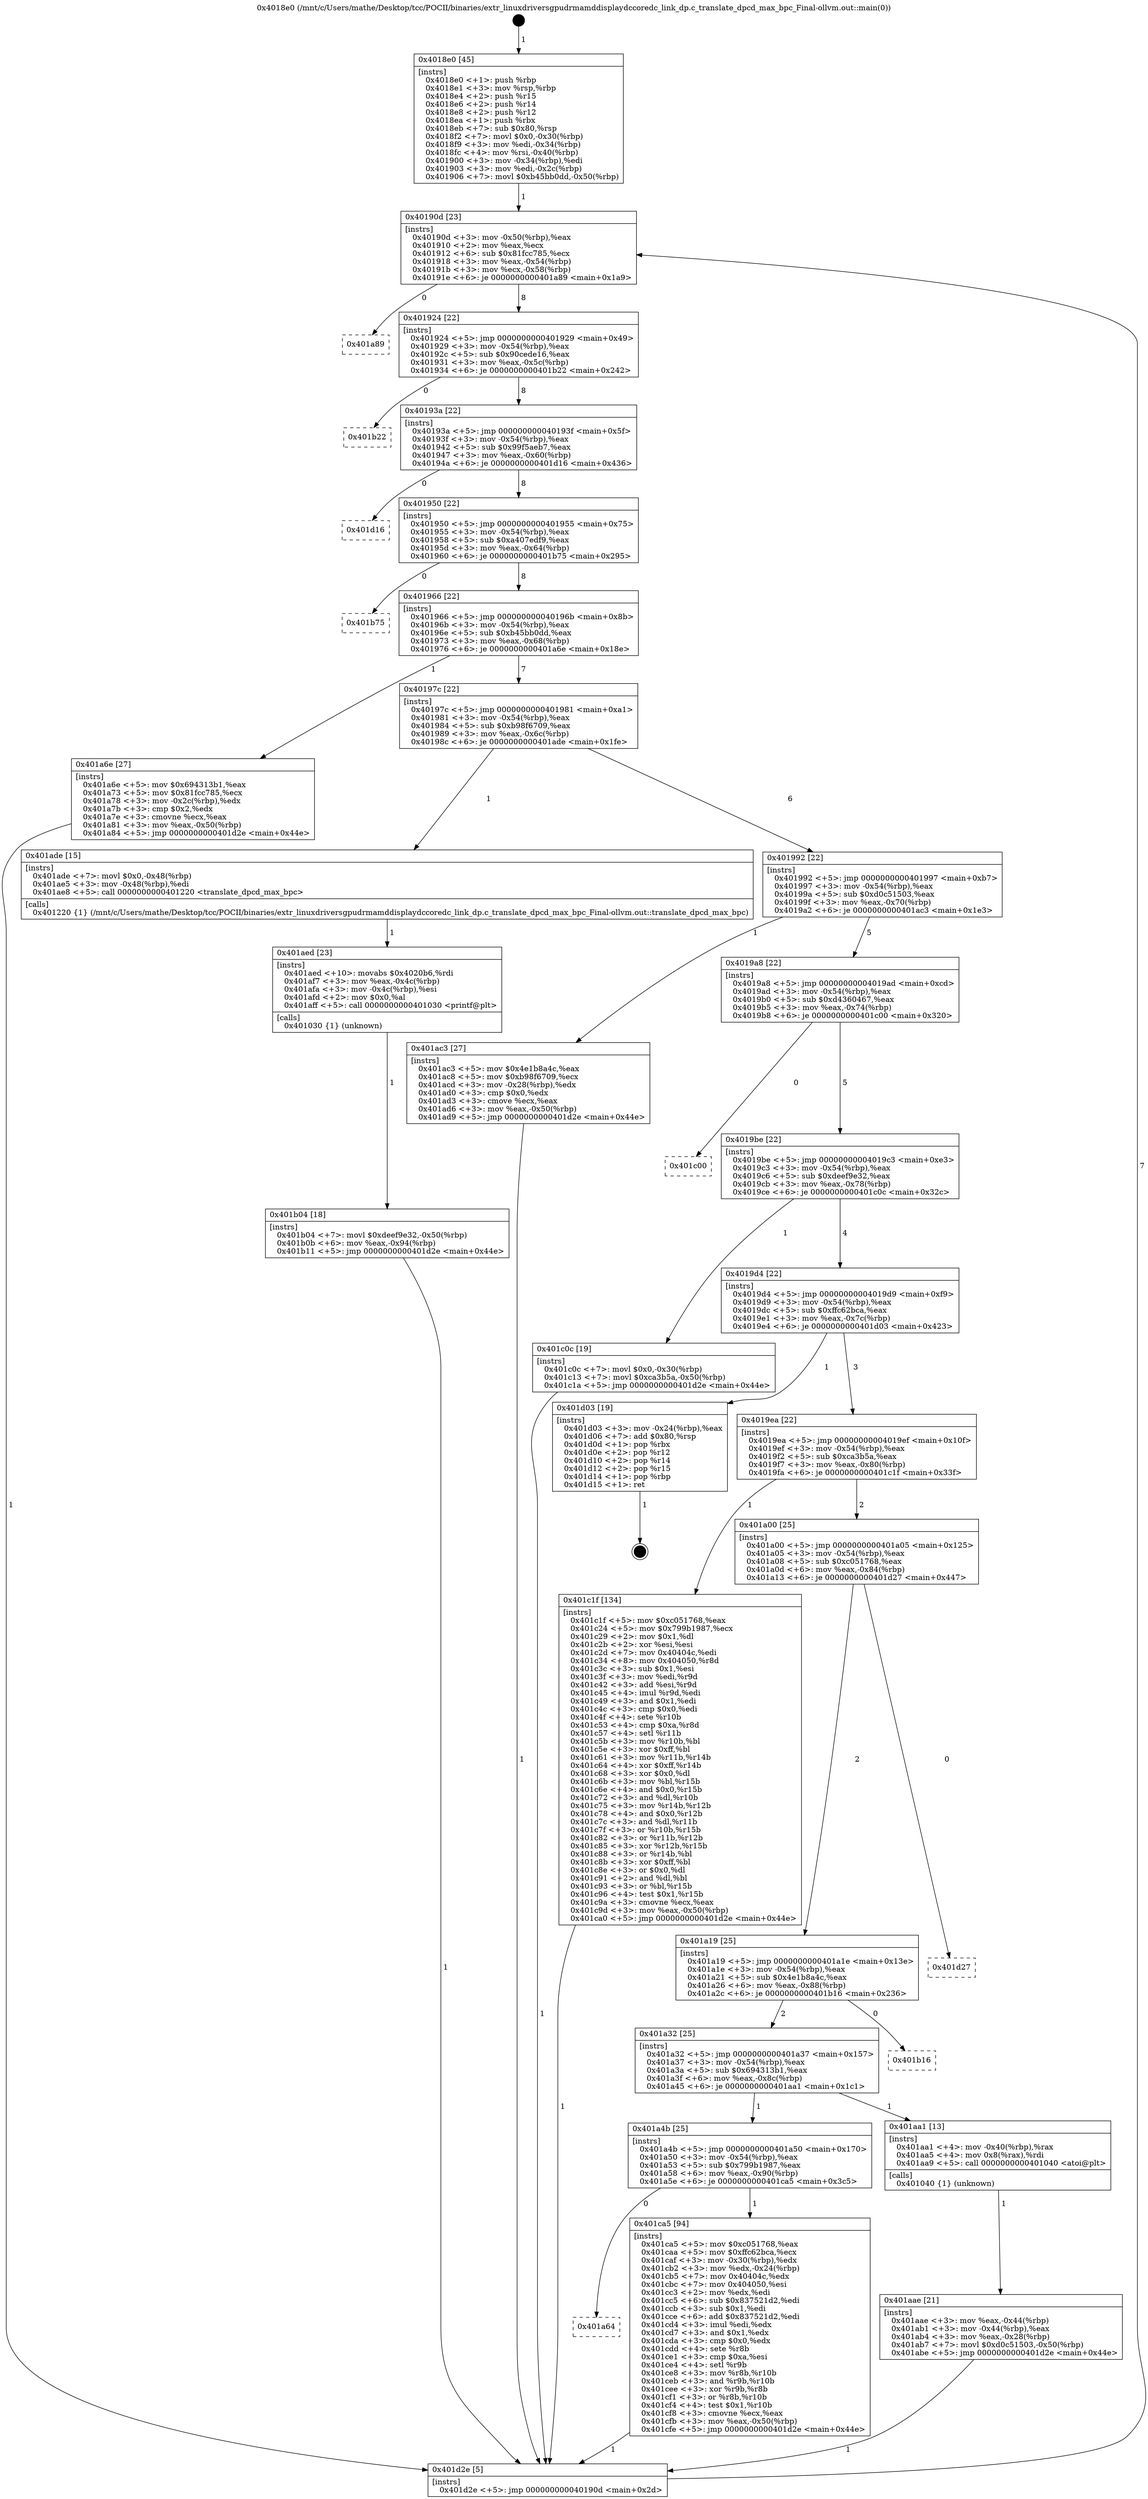 digraph "0x4018e0" {
  label = "0x4018e0 (/mnt/c/Users/mathe/Desktop/tcc/POCII/binaries/extr_linuxdriversgpudrmamddisplaydccoredc_link_dp.c_translate_dpcd_max_bpc_Final-ollvm.out::main(0))"
  labelloc = "t"
  node[shape=record]

  Entry [label="",width=0.3,height=0.3,shape=circle,fillcolor=black,style=filled]
  "0x40190d" [label="{
     0x40190d [23]\l
     | [instrs]\l
     &nbsp;&nbsp;0x40190d \<+3\>: mov -0x50(%rbp),%eax\l
     &nbsp;&nbsp;0x401910 \<+2\>: mov %eax,%ecx\l
     &nbsp;&nbsp;0x401912 \<+6\>: sub $0x81fcc785,%ecx\l
     &nbsp;&nbsp;0x401918 \<+3\>: mov %eax,-0x54(%rbp)\l
     &nbsp;&nbsp;0x40191b \<+3\>: mov %ecx,-0x58(%rbp)\l
     &nbsp;&nbsp;0x40191e \<+6\>: je 0000000000401a89 \<main+0x1a9\>\l
  }"]
  "0x401a89" [label="{
     0x401a89\l
  }", style=dashed]
  "0x401924" [label="{
     0x401924 [22]\l
     | [instrs]\l
     &nbsp;&nbsp;0x401924 \<+5\>: jmp 0000000000401929 \<main+0x49\>\l
     &nbsp;&nbsp;0x401929 \<+3\>: mov -0x54(%rbp),%eax\l
     &nbsp;&nbsp;0x40192c \<+5\>: sub $0x90cede16,%eax\l
     &nbsp;&nbsp;0x401931 \<+3\>: mov %eax,-0x5c(%rbp)\l
     &nbsp;&nbsp;0x401934 \<+6\>: je 0000000000401b22 \<main+0x242\>\l
  }"]
  Exit [label="",width=0.3,height=0.3,shape=circle,fillcolor=black,style=filled,peripheries=2]
  "0x401b22" [label="{
     0x401b22\l
  }", style=dashed]
  "0x40193a" [label="{
     0x40193a [22]\l
     | [instrs]\l
     &nbsp;&nbsp;0x40193a \<+5\>: jmp 000000000040193f \<main+0x5f\>\l
     &nbsp;&nbsp;0x40193f \<+3\>: mov -0x54(%rbp),%eax\l
     &nbsp;&nbsp;0x401942 \<+5\>: sub $0x99f5aeb7,%eax\l
     &nbsp;&nbsp;0x401947 \<+3\>: mov %eax,-0x60(%rbp)\l
     &nbsp;&nbsp;0x40194a \<+6\>: je 0000000000401d16 \<main+0x436\>\l
  }"]
  "0x401a64" [label="{
     0x401a64\l
  }", style=dashed]
  "0x401d16" [label="{
     0x401d16\l
  }", style=dashed]
  "0x401950" [label="{
     0x401950 [22]\l
     | [instrs]\l
     &nbsp;&nbsp;0x401950 \<+5\>: jmp 0000000000401955 \<main+0x75\>\l
     &nbsp;&nbsp;0x401955 \<+3\>: mov -0x54(%rbp),%eax\l
     &nbsp;&nbsp;0x401958 \<+5\>: sub $0xa407edf9,%eax\l
     &nbsp;&nbsp;0x40195d \<+3\>: mov %eax,-0x64(%rbp)\l
     &nbsp;&nbsp;0x401960 \<+6\>: je 0000000000401b75 \<main+0x295\>\l
  }"]
  "0x401ca5" [label="{
     0x401ca5 [94]\l
     | [instrs]\l
     &nbsp;&nbsp;0x401ca5 \<+5\>: mov $0xc051768,%eax\l
     &nbsp;&nbsp;0x401caa \<+5\>: mov $0xffc62bca,%ecx\l
     &nbsp;&nbsp;0x401caf \<+3\>: mov -0x30(%rbp),%edx\l
     &nbsp;&nbsp;0x401cb2 \<+3\>: mov %edx,-0x24(%rbp)\l
     &nbsp;&nbsp;0x401cb5 \<+7\>: mov 0x40404c,%edx\l
     &nbsp;&nbsp;0x401cbc \<+7\>: mov 0x404050,%esi\l
     &nbsp;&nbsp;0x401cc3 \<+2\>: mov %edx,%edi\l
     &nbsp;&nbsp;0x401cc5 \<+6\>: sub $0x837521d2,%edi\l
     &nbsp;&nbsp;0x401ccb \<+3\>: sub $0x1,%edi\l
     &nbsp;&nbsp;0x401cce \<+6\>: add $0x837521d2,%edi\l
     &nbsp;&nbsp;0x401cd4 \<+3\>: imul %edi,%edx\l
     &nbsp;&nbsp;0x401cd7 \<+3\>: and $0x1,%edx\l
     &nbsp;&nbsp;0x401cda \<+3\>: cmp $0x0,%edx\l
     &nbsp;&nbsp;0x401cdd \<+4\>: sete %r8b\l
     &nbsp;&nbsp;0x401ce1 \<+3\>: cmp $0xa,%esi\l
     &nbsp;&nbsp;0x401ce4 \<+4\>: setl %r9b\l
     &nbsp;&nbsp;0x401ce8 \<+3\>: mov %r8b,%r10b\l
     &nbsp;&nbsp;0x401ceb \<+3\>: and %r9b,%r10b\l
     &nbsp;&nbsp;0x401cee \<+3\>: xor %r9b,%r8b\l
     &nbsp;&nbsp;0x401cf1 \<+3\>: or %r8b,%r10b\l
     &nbsp;&nbsp;0x401cf4 \<+4\>: test $0x1,%r10b\l
     &nbsp;&nbsp;0x401cf8 \<+3\>: cmovne %ecx,%eax\l
     &nbsp;&nbsp;0x401cfb \<+3\>: mov %eax,-0x50(%rbp)\l
     &nbsp;&nbsp;0x401cfe \<+5\>: jmp 0000000000401d2e \<main+0x44e\>\l
  }"]
  "0x401b75" [label="{
     0x401b75\l
  }", style=dashed]
  "0x401966" [label="{
     0x401966 [22]\l
     | [instrs]\l
     &nbsp;&nbsp;0x401966 \<+5\>: jmp 000000000040196b \<main+0x8b\>\l
     &nbsp;&nbsp;0x40196b \<+3\>: mov -0x54(%rbp),%eax\l
     &nbsp;&nbsp;0x40196e \<+5\>: sub $0xb45bb0dd,%eax\l
     &nbsp;&nbsp;0x401973 \<+3\>: mov %eax,-0x68(%rbp)\l
     &nbsp;&nbsp;0x401976 \<+6\>: je 0000000000401a6e \<main+0x18e\>\l
  }"]
  "0x401b04" [label="{
     0x401b04 [18]\l
     | [instrs]\l
     &nbsp;&nbsp;0x401b04 \<+7\>: movl $0xdeef9e32,-0x50(%rbp)\l
     &nbsp;&nbsp;0x401b0b \<+6\>: mov %eax,-0x94(%rbp)\l
     &nbsp;&nbsp;0x401b11 \<+5\>: jmp 0000000000401d2e \<main+0x44e\>\l
  }"]
  "0x401a6e" [label="{
     0x401a6e [27]\l
     | [instrs]\l
     &nbsp;&nbsp;0x401a6e \<+5\>: mov $0x694313b1,%eax\l
     &nbsp;&nbsp;0x401a73 \<+5\>: mov $0x81fcc785,%ecx\l
     &nbsp;&nbsp;0x401a78 \<+3\>: mov -0x2c(%rbp),%edx\l
     &nbsp;&nbsp;0x401a7b \<+3\>: cmp $0x2,%edx\l
     &nbsp;&nbsp;0x401a7e \<+3\>: cmovne %ecx,%eax\l
     &nbsp;&nbsp;0x401a81 \<+3\>: mov %eax,-0x50(%rbp)\l
     &nbsp;&nbsp;0x401a84 \<+5\>: jmp 0000000000401d2e \<main+0x44e\>\l
  }"]
  "0x40197c" [label="{
     0x40197c [22]\l
     | [instrs]\l
     &nbsp;&nbsp;0x40197c \<+5\>: jmp 0000000000401981 \<main+0xa1\>\l
     &nbsp;&nbsp;0x401981 \<+3\>: mov -0x54(%rbp),%eax\l
     &nbsp;&nbsp;0x401984 \<+5\>: sub $0xb98f6709,%eax\l
     &nbsp;&nbsp;0x401989 \<+3\>: mov %eax,-0x6c(%rbp)\l
     &nbsp;&nbsp;0x40198c \<+6\>: je 0000000000401ade \<main+0x1fe\>\l
  }"]
  "0x401d2e" [label="{
     0x401d2e [5]\l
     | [instrs]\l
     &nbsp;&nbsp;0x401d2e \<+5\>: jmp 000000000040190d \<main+0x2d\>\l
  }"]
  "0x4018e0" [label="{
     0x4018e0 [45]\l
     | [instrs]\l
     &nbsp;&nbsp;0x4018e0 \<+1\>: push %rbp\l
     &nbsp;&nbsp;0x4018e1 \<+3\>: mov %rsp,%rbp\l
     &nbsp;&nbsp;0x4018e4 \<+2\>: push %r15\l
     &nbsp;&nbsp;0x4018e6 \<+2\>: push %r14\l
     &nbsp;&nbsp;0x4018e8 \<+2\>: push %r12\l
     &nbsp;&nbsp;0x4018ea \<+1\>: push %rbx\l
     &nbsp;&nbsp;0x4018eb \<+7\>: sub $0x80,%rsp\l
     &nbsp;&nbsp;0x4018f2 \<+7\>: movl $0x0,-0x30(%rbp)\l
     &nbsp;&nbsp;0x4018f9 \<+3\>: mov %edi,-0x34(%rbp)\l
     &nbsp;&nbsp;0x4018fc \<+4\>: mov %rsi,-0x40(%rbp)\l
     &nbsp;&nbsp;0x401900 \<+3\>: mov -0x34(%rbp),%edi\l
     &nbsp;&nbsp;0x401903 \<+3\>: mov %edi,-0x2c(%rbp)\l
     &nbsp;&nbsp;0x401906 \<+7\>: movl $0xb45bb0dd,-0x50(%rbp)\l
  }"]
  "0x401aed" [label="{
     0x401aed [23]\l
     | [instrs]\l
     &nbsp;&nbsp;0x401aed \<+10\>: movabs $0x4020b6,%rdi\l
     &nbsp;&nbsp;0x401af7 \<+3\>: mov %eax,-0x4c(%rbp)\l
     &nbsp;&nbsp;0x401afa \<+3\>: mov -0x4c(%rbp),%esi\l
     &nbsp;&nbsp;0x401afd \<+2\>: mov $0x0,%al\l
     &nbsp;&nbsp;0x401aff \<+5\>: call 0000000000401030 \<printf@plt\>\l
     | [calls]\l
     &nbsp;&nbsp;0x401030 \{1\} (unknown)\l
  }"]
  "0x401ade" [label="{
     0x401ade [15]\l
     | [instrs]\l
     &nbsp;&nbsp;0x401ade \<+7\>: movl $0x0,-0x48(%rbp)\l
     &nbsp;&nbsp;0x401ae5 \<+3\>: mov -0x48(%rbp),%edi\l
     &nbsp;&nbsp;0x401ae8 \<+5\>: call 0000000000401220 \<translate_dpcd_max_bpc\>\l
     | [calls]\l
     &nbsp;&nbsp;0x401220 \{1\} (/mnt/c/Users/mathe/Desktop/tcc/POCII/binaries/extr_linuxdriversgpudrmamddisplaydccoredc_link_dp.c_translate_dpcd_max_bpc_Final-ollvm.out::translate_dpcd_max_bpc)\l
  }"]
  "0x401992" [label="{
     0x401992 [22]\l
     | [instrs]\l
     &nbsp;&nbsp;0x401992 \<+5\>: jmp 0000000000401997 \<main+0xb7\>\l
     &nbsp;&nbsp;0x401997 \<+3\>: mov -0x54(%rbp),%eax\l
     &nbsp;&nbsp;0x40199a \<+5\>: sub $0xd0c51503,%eax\l
     &nbsp;&nbsp;0x40199f \<+3\>: mov %eax,-0x70(%rbp)\l
     &nbsp;&nbsp;0x4019a2 \<+6\>: je 0000000000401ac3 \<main+0x1e3\>\l
  }"]
  "0x401aae" [label="{
     0x401aae [21]\l
     | [instrs]\l
     &nbsp;&nbsp;0x401aae \<+3\>: mov %eax,-0x44(%rbp)\l
     &nbsp;&nbsp;0x401ab1 \<+3\>: mov -0x44(%rbp),%eax\l
     &nbsp;&nbsp;0x401ab4 \<+3\>: mov %eax,-0x28(%rbp)\l
     &nbsp;&nbsp;0x401ab7 \<+7\>: movl $0xd0c51503,-0x50(%rbp)\l
     &nbsp;&nbsp;0x401abe \<+5\>: jmp 0000000000401d2e \<main+0x44e\>\l
  }"]
  "0x401ac3" [label="{
     0x401ac3 [27]\l
     | [instrs]\l
     &nbsp;&nbsp;0x401ac3 \<+5\>: mov $0x4e1b8a4c,%eax\l
     &nbsp;&nbsp;0x401ac8 \<+5\>: mov $0xb98f6709,%ecx\l
     &nbsp;&nbsp;0x401acd \<+3\>: mov -0x28(%rbp),%edx\l
     &nbsp;&nbsp;0x401ad0 \<+3\>: cmp $0x0,%edx\l
     &nbsp;&nbsp;0x401ad3 \<+3\>: cmove %ecx,%eax\l
     &nbsp;&nbsp;0x401ad6 \<+3\>: mov %eax,-0x50(%rbp)\l
     &nbsp;&nbsp;0x401ad9 \<+5\>: jmp 0000000000401d2e \<main+0x44e\>\l
  }"]
  "0x4019a8" [label="{
     0x4019a8 [22]\l
     | [instrs]\l
     &nbsp;&nbsp;0x4019a8 \<+5\>: jmp 00000000004019ad \<main+0xcd\>\l
     &nbsp;&nbsp;0x4019ad \<+3\>: mov -0x54(%rbp),%eax\l
     &nbsp;&nbsp;0x4019b0 \<+5\>: sub $0xd4360467,%eax\l
     &nbsp;&nbsp;0x4019b5 \<+3\>: mov %eax,-0x74(%rbp)\l
     &nbsp;&nbsp;0x4019b8 \<+6\>: je 0000000000401c00 \<main+0x320\>\l
  }"]
  "0x401a4b" [label="{
     0x401a4b [25]\l
     | [instrs]\l
     &nbsp;&nbsp;0x401a4b \<+5\>: jmp 0000000000401a50 \<main+0x170\>\l
     &nbsp;&nbsp;0x401a50 \<+3\>: mov -0x54(%rbp),%eax\l
     &nbsp;&nbsp;0x401a53 \<+5\>: sub $0x799b1987,%eax\l
     &nbsp;&nbsp;0x401a58 \<+6\>: mov %eax,-0x90(%rbp)\l
     &nbsp;&nbsp;0x401a5e \<+6\>: je 0000000000401ca5 \<main+0x3c5\>\l
  }"]
  "0x401c00" [label="{
     0x401c00\l
  }", style=dashed]
  "0x4019be" [label="{
     0x4019be [22]\l
     | [instrs]\l
     &nbsp;&nbsp;0x4019be \<+5\>: jmp 00000000004019c3 \<main+0xe3\>\l
     &nbsp;&nbsp;0x4019c3 \<+3\>: mov -0x54(%rbp),%eax\l
     &nbsp;&nbsp;0x4019c6 \<+5\>: sub $0xdeef9e32,%eax\l
     &nbsp;&nbsp;0x4019cb \<+3\>: mov %eax,-0x78(%rbp)\l
     &nbsp;&nbsp;0x4019ce \<+6\>: je 0000000000401c0c \<main+0x32c\>\l
  }"]
  "0x401aa1" [label="{
     0x401aa1 [13]\l
     | [instrs]\l
     &nbsp;&nbsp;0x401aa1 \<+4\>: mov -0x40(%rbp),%rax\l
     &nbsp;&nbsp;0x401aa5 \<+4\>: mov 0x8(%rax),%rdi\l
     &nbsp;&nbsp;0x401aa9 \<+5\>: call 0000000000401040 \<atoi@plt\>\l
     | [calls]\l
     &nbsp;&nbsp;0x401040 \{1\} (unknown)\l
  }"]
  "0x401c0c" [label="{
     0x401c0c [19]\l
     | [instrs]\l
     &nbsp;&nbsp;0x401c0c \<+7\>: movl $0x0,-0x30(%rbp)\l
     &nbsp;&nbsp;0x401c13 \<+7\>: movl $0xca3b5a,-0x50(%rbp)\l
     &nbsp;&nbsp;0x401c1a \<+5\>: jmp 0000000000401d2e \<main+0x44e\>\l
  }"]
  "0x4019d4" [label="{
     0x4019d4 [22]\l
     | [instrs]\l
     &nbsp;&nbsp;0x4019d4 \<+5\>: jmp 00000000004019d9 \<main+0xf9\>\l
     &nbsp;&nbsp;0x4019d9 \<+3\>: mov -0x54(%rbp),%eax\l
     &nbsp;&nbsp;0x4019dc \<+5\>: sub $0xffc62bca,%eax\l
     &nbsp;&nbsp;0x4019e1 \<+3\>: mov %eax,-0x7c(%rbp)\l
     &nbsp;&nbsp;0x4019e4 \<+6\>: je 0000000000401d03 \<main+0x423\>\l
  }"]
  "0x401a32" [label="{
     0x401a32 [25]\l
     | [instrs]\l
     &nbsp;&nbsp;0x401a32 \<+5\>: jmp 0000000000401a37 \<main+0x157\>\l
     &nbsp;&nbsp;0x401a37 \<+3\>: mov -0x54(%rbp),%eax\l
     &nbsp;&nbsp;0x401a3a \<+5\>: sub $0x694313b1,%eax\l
     &nbsp;&nbsp;0x401a3f \<+6\>: mov %eax,-0x8c(%rbp)\l
     &nbsp;&nbsp;0x401a45 \<+6\>: je 0000000000401aa1 \<main+0x1c1\>\l
  }"]
  "0x401d03" [label="{
     0x401d03 [19]\l
     | [instrs]\l
     &nbsp;&nbsp;0x401d03 \<+3\>: mov -0x24(%rbp),%eax\l
     &nbsp;&nbsp;0x401d06 \<+7\>: add $0x80,%rsp\l
     &nbsp;&nbsp;0x401d0d \<+1\>: pop %rbx\l
     &nbsp;&nbsp;0x401d0e \<+2\>: pop %r12\l
     &nbsp;&nbsp;0x401d10 \<+2\>: pop %r14\l
     &nbsp;&nbsp;0x401d12 \<+2\>: pop %r15\l
     &nbsp;&nbsp;0x401d14 \<+1\>: pop %rbp\l
     &nbsp;&nbsp;0x401d15 \<+1\>: ret\l
  }"]
  "0x4019ea" [label="{
     0x4019ea [22]\l
     | [instrs]\l
     &nbsp;&nbsp;0x4019ea \<+5\>: jmp 00000000004019ef \<main+0x10f\>\l
     &nbsp;&nbsp;0x4019ef \<+3\>: mov -0x54(%rbp),%eax\l
     &nbsp;&nbsp;0x4019f2 \<+5\>: sub $0xca3b5a,%eax\l
     &nbsp;&nbsp;0x4019f7 \<+3\>: mov %eax,-0x80(%rbp)\l
     &nbsp;&nbsp;0x4019fa \<+6\>: je 0000000000401c1f \<main+0x33f\>\l
  }"]
  "0x401b16" [label="{
     0x401b16\l
  }", style=dashed]
  "0x401c1f" [label="{
     0x401c1f [134]\l
     | [instrs]\l
     &nbsp;&nbsp;0x401c1f \<+5\>: mov $0xc051768,%eax\l
     &nbsp;&nbsp;0x401c24 \<+5\>: mov $0x799b1987,%ecx\l
     &nbsp;&nbsp;0x401c29 \<+2\>: mov $0x1,%dl\l
     &nbsp;&nbsp;0x401c2b \<+2\>: xor %esi,%esi\l
     &nbsp;&nbsp;0x401c2d \<+7\>: mov 0x40404c,%edi\l
     &nbsp;&nbsp;0x401c34 \<+8\>: mov 0x404050,%r8d\l
     &nbsp;&nbsp;0x401c3c \<+3\>: sub $0x1,%esi\l
     &nbsp;&nbsp;0x401c3f \<+3\>: mov %edi,%r9d\l
     &nbsp;&nbsp;0x401c42 \<+3\>: add %esi,%r9d\l
     &nbsp;&nbsp;0x401c45 \<+4\>: imul %r9d,%edi\l
     &nbsp;&nbsp;0x401c49 \<+3\>: and $0x1,%edi\l
     &nbsp;&nbsp;0x401c4c \<+3\>: cmp $0x0,%edi\l
     &nbsp;&nbsp;0x401c4f \<+4\>: sete %r10b\l
     &nbsp;&nbsp;0x401c53 \<+4\>: cmp $0xa,%r8d\l
     &nbsp;&nbsp;0x401c57 \<+4\>: setl %r11b\l
     &nbsp;&nbsp;0x401c5b \<+3\>: mov %r10b,%bl\l
     &nbsp;&nbsp;0x401c5e \<+3\>: xor $0xff,%bl\l
     &nbsp;&nbsp;0x401c61 \<+3\>: mov %r11b,%r14b\l
     &nbsp;&nbsp;0x401c64 \<+4\>: xor $0xff,%r14b\l
     &nbsp;&nbsp;0x401c68 \<+3\>: xor $0x0,%dl\l
     &nbsp;&nbsp;0x401c6b \<+3\>: mov %bl,%r15b\l
     &nbsp;&nbsp;0x401c6e \<+4\>: and $0x0,%r15b\l
     &nbsp;&nbsp;0x401c72 \<+3\>: and %dl,%r10b\l
     &nbsp;&nbsp;0x401c75 \<+3\>: mov %r14b,%r12b\l
     &nbsp;&nbsp;0x401c78 \<+4\>: and $0x0,%r12b\l
     &nbsp;&nbsp;0x401c7c \<+3\>: and %dl,%r11b\l
     &nbsp;&nbsp;0x401c7f \<+3\>: or %r10b,%r15b\l
     &nbsp;&nbsp;0x401c82 \<+3\>: or %r11b,%r12b\l
     &nbsp;&nbsp;0x401c85 \<+3\>: xor %r12b,%r15b\l
     &nbsp;&nbsp;0x401c88 \<+3\>: or %r14b,%bl\l
     &nbsp;&nbsp;0x401c8b \<+3\>: xor $0xff,%bl\l
     &nbsp;&nbsp;0x401c8e \<+3\>: or $0x0,%dl\l
     &nbsp;&nbsp;0x401c91 \<+2\>: and %dl,%bl\l
     &nbsp;&nbsp;0x401c93 \<+3\>: or %bl,%r15b\l
     &nbsp;&nbsp;0x401c96 \<+4\>: test $0x1,%r15b\l
     &nbsp;&nbsp;0x401c9a \<+3\>: cmovne %ecx,%eax\l
     &nbsp;&nbsp;0x401c9d \<+3\>: mov %eax,-0x50(%rbp)\l
     &nbsp;&nbsp;0x401ca0 \<+5\>: jmp 0000000000401d2e \<main+0x44e\>\l
  }"]
  "0x401a00" [label="{
     0x401a00 [25]\l
     | [instrs]\l
     &nbsp;&nbsp;0x401a00 \<+5\>: jmp 0000000000401a05 \<main+0x125\>\l
     &nbsp;&nbsp;0x401a05 \<+3\>: mov -0x54(%rbp),%eax\l
     &nbsp;&nbsp;0x401a08 \<+5\>: sub $0xc051768,%eax\l
     &nbsp;&nbsp;0x401a0d \<+6\>: mov %eax,-0x84(%rbp)\l
     &nbsp;&nbsp;0x401a13 \<+6\>: je 0000000000401d27 \<main+0x447\>\l
  }"]
  "0x401a19" [label="{
     0x401a19 [25]\l
     | [instrs]\l
     &nbsp;&nbsp;0x401a19 \<+5\>: jmp 0000000000401a1e \<main+0x13e\>\l
     &nbsp;&nbsp;0x401a1e \<+3\>: mov -0x54(%rbp),%eax\l
     &nbsp;&nbsp;0x401a21 \<+5\>: sub $0x4e1b8a4c,%eax\l
     &nbsp;&nbsp;0x401a26 \<+6\>: mov %eax,-0x88(%rbp)\l
     &nbsp;&nbsp;0x401a2c \<+6\>: je 0000000000401b16 \<main+0x236\>\l
  }"]
  "0x401d27" [label="{
     0x401d27\l
  }", style=dashed]
  Entry -> "0x4018e0" [label=" 1"]
  "0x40190d" -> "0x401a89" [label=" 0"]
  "0x40190d" -> "0x401924" [label=" 8"]
  "0x401d03" -> Exit [label=" 1"]
  "0x401924" -> "0x401b22" [label=" 0"]
  "0x401924" -> "0x40193a" [label=" 8"]
  "0x401ca5" -> "0x401d2e" [label=" 1"]
  "0x40193a" -> "0x401d16" [label=" 0"]
  "0x40193a" -> "0x401950" [label=" 8"]
  "0x401a4b" -> "0x401a64" [label=" 0"]
  "0x401950" -> "0x401b75" [label=" 0"]
  "0x401950" -> "0x401966" [label=" 8"]
  "0x401a4b" -> "0x401ca5" [label=" 1"]
  "0x401966" -> "0x401a6e" [label=" 1"]
  "0x401966" -> "0x40197c" [label=" 7"]
  "0x401a6e" -> "0x401d2e" [label=" 1"]
  "0x4018e0" -> "0x40190d" [label=" 1"]
  "0x401d2e" -> "0x40190d" [label=" 7"]
  "0x401c1f" -> "0x401d2e" [label=" 1"]
  "0x40197c" -> "0x401ade" [label=" 1"]
  "0x40197c" -> "0x401992" [label=" 6"]
  "0x401c0c" -> "0x401d2e" [label=" 1"]
  "0x401992" -> "0x401ac3" [label=" 1"]
  "0x401992" -> "0x4019a8" [label=" 5"]
  "0x401b04" -> "0x401d2e" [label=" 1"]
  "0x4019a8" -> "0x401c00" [label=" 0"]
  "0x4019a8" -> "0x4019be" [label=" 5"]
  "0x401aed" -> "0x401b04" [label=" 1"]
  "0x4019be" -> "0x401c0c" [label=" 1"]
  "0x4019be" -> "0x4019d4" [label=" 4"]
  "0x401ade" -> "0x401aed" [label=" 1"]
  "0x4019d4" -> "0x401d03" [label=" 1"]
  "0x4019d4" -> "0x4019ea" [label=" 3"]
  "0x401aae" -> "0x401d2e" [label=" 1"]
  "0x4019ea" -> "0x401c1f" [label=" 1"]
  "0x4019ea" -> "0x401a00" [label=" 2"]
  "0x401aa1" -> "0x401aae" [label=" 1"]
  "0x401a00" -> "0x401d27" [label=" 0"]
  "0x401a00" -> "0x401a19" [label=" 2"]
  "0x401a32" -> "0x401a4b" [label=" 1"]
  "0x401a19" -> "0x401b16" [label=" 0"]
  "0x401a19" -> "0x401a32" [label=" 2"]
  "0x401ac3" -> "0x401d2e" [label=" 1"]
  "0x401a32" -> "0x401aa1" [label=" 1"]
}
